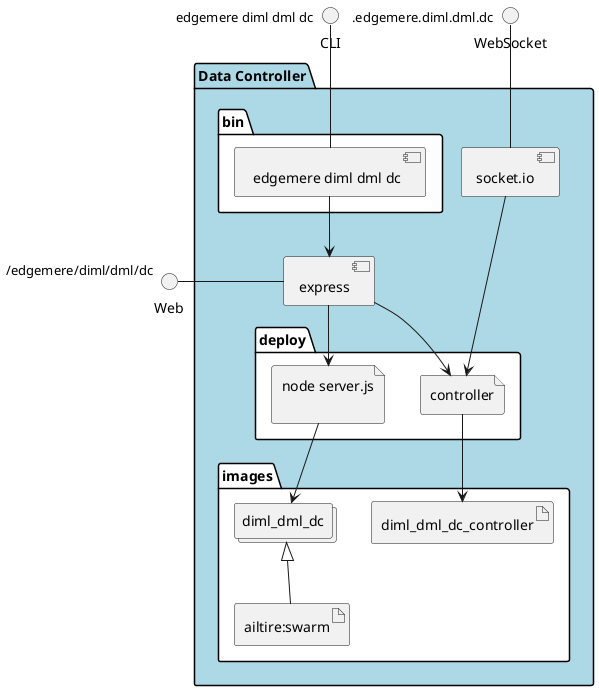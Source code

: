 @startuml
  interface CLI
  interface Web
  interface WebSocket
package "Data Controller" #lightblue {
  component express as REST
  component socket.io as socket
  folder bin #ffffff {
    component " edgemere diml dml dc" as binName
  }
  binName --> REST

  folder deploy #ffffff {
      file "node server.js\n" as diml_dml_dc_container
      REST --> diml_dml_dc_container

  
    file "controller" as controller_container
    REST --> controller_container
    socket ---> controller_container
  
  }
  folder images #ffffff {
    collections "diml_dml_dc" as diml_dml_dcimage
    artifact "ailtire:swarm" as ailtireswarm
    diml_dml_dcimage <|-- ailtireswarm
    diml_dml_dc_container --> diml_dml_dcimage

  
      artifact "diml_dml_dc_controller" as diml_dml_dc_controller
      controller_container --> diml_dml_dc_controller
    
  }
}
CLI " edgemere diml dml dc" -- binName
Web "/edgemere/diml/dml/dc" - REST
WebSocket ".edgemere.diml.dml.dc" -- socket

@enduml
